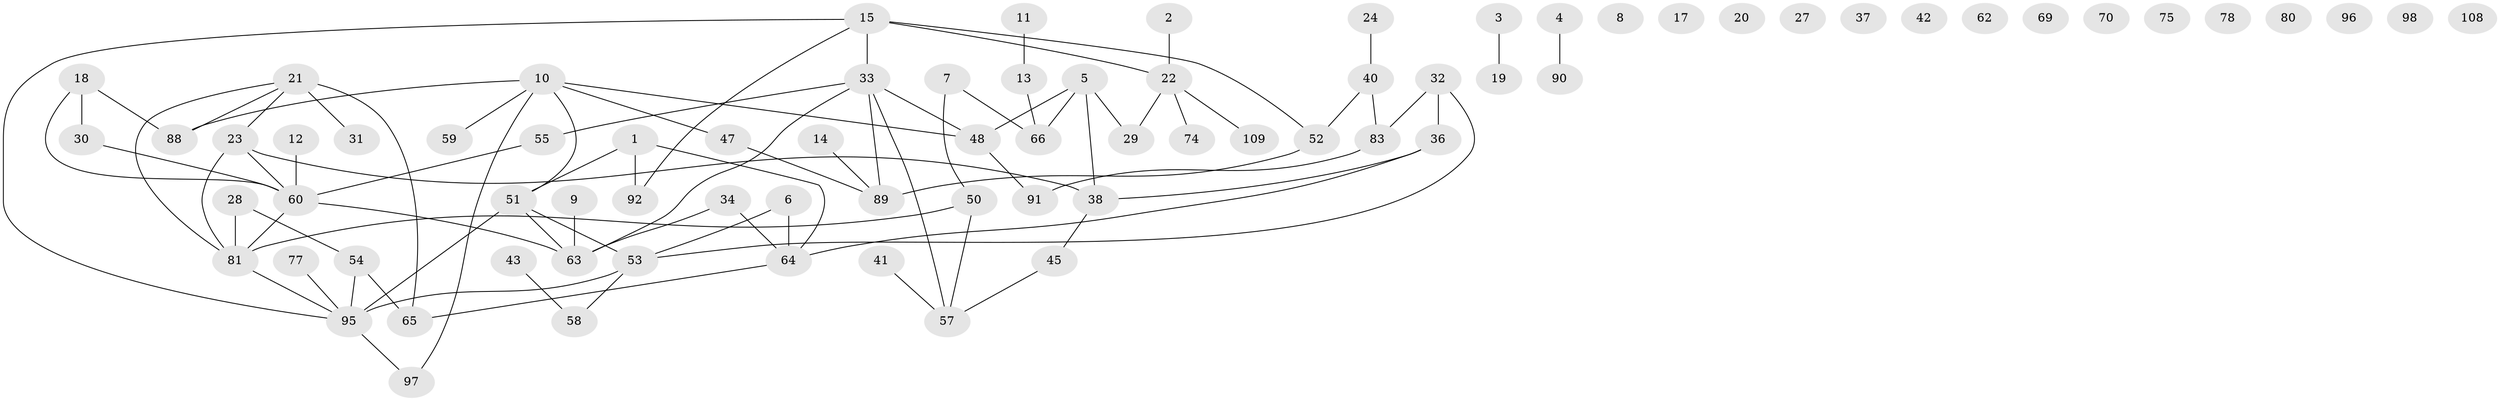 // original degree distribution, {3: 0.15178571428571427, 1: 0.17857142857142858, 2: 0.3482142857142857, 0: 0.125, 4: 0.14285714285714285, 5: 0.03571428571428571, 6: 0.008928571428571428, 7: 0.008928571428571428}
// Generated by graph-tools (version 1.1) at 2025/41/03/06/25 10:41:20]
// undirected, 76 vertices, 86 edges
graph export_dot {
graph [start="1"]
  node [color=gray90,style=filled];
  1;
  2;
  3;
  4;
  5 [super="+68"];
  6;
  7;
  8;
  9;
  10 [super="+26"];
  11;
  12;
  13 [super="+16"];
  14;
  15 [super="+25"];
  17;
  18 [super="+73"];
  19 [super="+35"];
  20;
  21 [super="+61"];
  22 [super="+103"];
  23 [super="+82"];
  24 [super="+72"];
  27;
  28;
  29 [super="+56"];
  30 [super="+112"];
  31 [super="+106"];
  32 [super="+107"];
  33 [super="+44"];
  34 [super="+101"];
  36 [super="+93"];
  37;
  38 [super="+39"];
  40;
  41 [super="+85"];
  42;
  43 [super="+46"];
  45 [super="+49"];
  47;
  48;
  50;
  51 [super="+76"];
  52 [super="+86"];
  53 [super="+100"];
  54 [super="+102"];
  55;
  57 [super="+71"];
  58 [super="+104"];
  59;
  60 [super="+94"];
  62;
  63;
  64 [super="+67"];
  65;
  66 [super="+111"];
  69;
  70 [super="+79"];
  74;
  75;
  77;
  78;
  80;
  81 [super="+84"];
  83 [super="+87"];
  88 [super="+105"];
  89 [super="+110"];
  90;
  91;
  92;
  95 [super="+99"];
  96;
  97;
  98;
  108;
  109;
  1 -- 92;
  1 -- 51;
  1 -- 64;
  2 -- 22;
  3 -- 19;
  4 -- 90;
  5 -- 29;
  5 -- 48;
  5 -- 66;
  5 -- 38;
  6 -- 53;
  6 -- 64;
  7 -- 50;
  7 -- 66;
  9 -- 63;
  10 -- 47;
  10 -- 48;
  10 -- 51;
  10 -- 59;
  10 -- 97;
  10 -- 88;
  11 -- 13;
  12 -- 60;
  13 -- 66;
  14 -- 89;
  15 -- 22;
  15 -- 33;
  15 -- 52;
  15 -- 92;
  15 -- 95;
  18 -- 88;
  18 -- 60;
  18 -- 30;
  21 -- 31 [weight=2];
  21 -- 88;
  21 -- 65;
  21 -- 81;
  21 -- 23;
  22 -- 109;
  22 -- 74;
  22 -- 29;
  23 -- 60;
  23 -- 81;
  23 -- 38;
  24 -- 40;
  28 -- 54;
  28 -- 81;
  30 -- 60;
  32 -- 83;
  32 -- 36;
  32 -- 53;
  33 -- 48;
  33 -- 63;
  33 -- 89;
  33 -- 55;
  33 -- 57;
  34 -- 63;
  34 -- 64;
  36 -- 64;
  36 -- 38;
  38 -- 45;
  40 -- 83;
  40 -- 52;
  41 -- 57;
  43 -- 58;
  45 -- 57;
  47 -- 89;
  48 -- 91;
  50 -- 57;
  50 -- 81;
  51 -- 63;
  51 -- 95;
  51 -- 53;
  52 -- 89;
  53 -- 95;
  53 -- 58;
  54 -- 65;
  54 -- 95;
  55 -- 60;
  60 -- 63;
  60 -- 81;
  64 -- 65;
  77 -- 95;
  81 -- 95;
  83 -- 91;
  95 -- 97;
}
